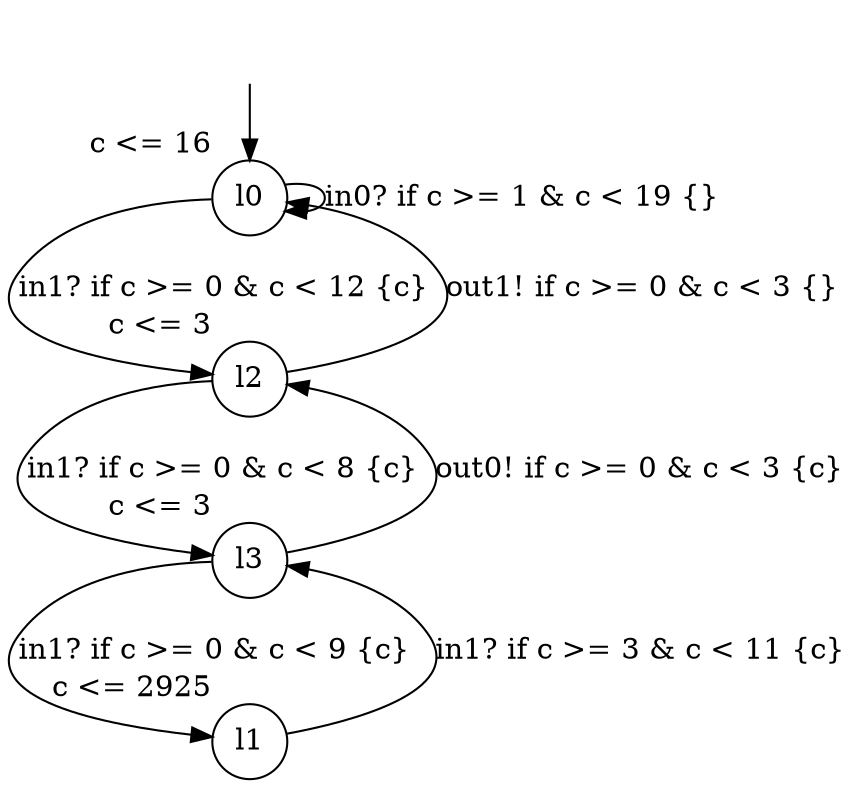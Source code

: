digraph g {
__start0 [label="" shape="none"];
l0 [shape="circle" margin=0 label="l0", xlabel="c <= 16"];
l1 [shape="circle" margin=0 label="l1", xlabel="c <= 2925"];
l2 [shape="circle" margin=0 label="l2", xlabel="c <= 3"];
l3 [shape="circle" margin=0 label="l3", xlabel="c <= 3"];
l0 -> l0 [label="in0? if c >= 1 & c < 19 {} "];
l0 -> l2 [label="in1? if c >= 0 & c < 12 {c} "];
l1 -> l3 [label="in1? if c >= 3 & c < 11 {c} "];
l2 -> l0 [label="out1! if c >= 0 & c < 3 {} "];
l2 -> l3 [label="in1? if c >= 0 & c < 8 {c} "];
l3 -> l2 [label="out0! if c >= 0 & c < 3 {c} "];
l3 -> l1 [label="in1? if c >= 0 & c < 9 {c} "];
__start0 -> l0;
}
